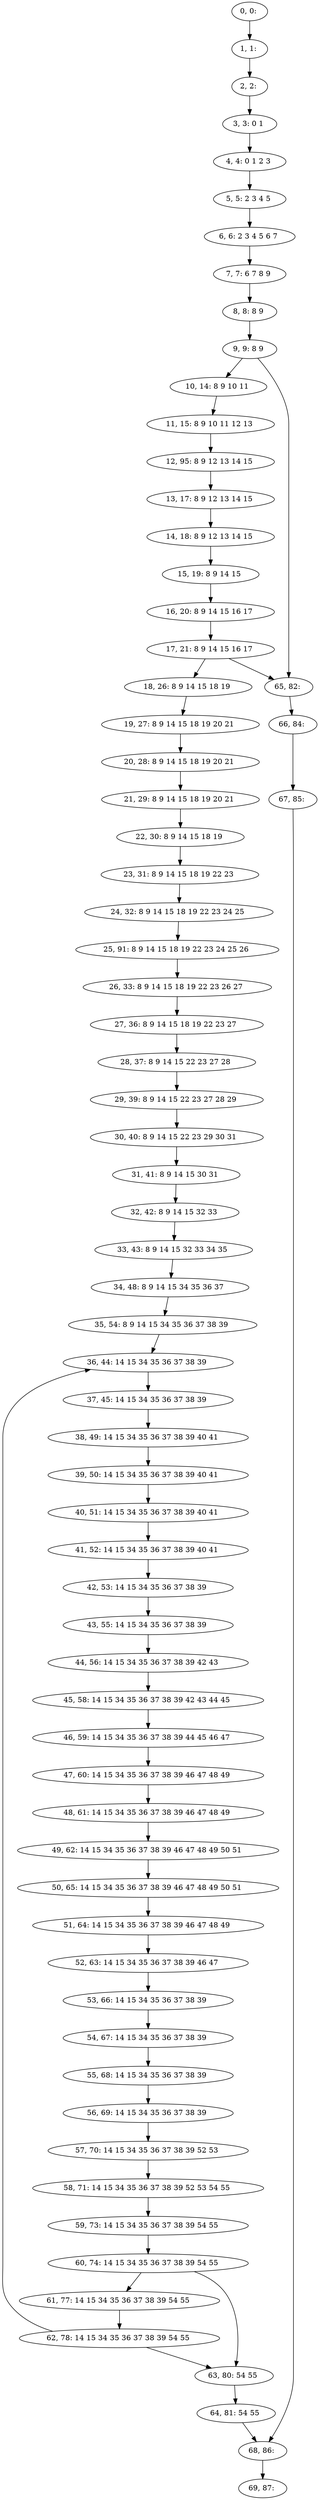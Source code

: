 digraph G {
0[label="0, 0: "];
1[label="1, 1: "];
2[label="2, 2: "];
3[label="3, 3: 0 1 "];
4[label="4, 4: 0 1 2 3 "];
5[label="5, 5: 2 3 4 5 "];
6[label="6, 6: 2 3 4 5 6 7 "];
7[label="7, 7: 6 7 8 9 "];
8[label="8, 8: 8 9 "];
9[label="9, 9: 8 9 "];
10[label="10, 14: 8 9 10 11 "];
11[label="11, 15: 8 9 10 11 12 13 "];
12[label="12, 95: 8 9 12 13 14 15 "];
13[label="13, 17: 8 9 12 13 14 15 "];
14[label="14, 18: 8 9 12 13 14 15 "];
15[label="15, 19: 8 9 14 15 "];
16[label="16, 20: 8 9 14 15 16 17 "];
17[label="17, 21: 8 9 14 15 16 17 "];
18[label="18, 26: 8 9 14 15 18 19 "];
19[label="19, 27: 8 9 14 15 18 19 20 21 "];
20[label="20, 28: 8 9 14 15 18 19 20 21 "];
21[label="21, 29: 8 9 14 15 18 19 20 21 "];
22[label="22, 30: 8 9 14 15 18 19 "];
23[label="23, 31: 8 9 14 15 18 19 22 23 "];
24[label="24, 32: 8 9 14 15 18 19 22 23 24 25 "];
25[label="25, 91: 8 9 14 15 18 19 22 23 24 25 26 "];
26[label="26, 33: 8 9 14 15 18 19 22 23 26 27 "];
27[label="27, 36: 8 9 14 15 18 19 22 23 27 "];
28[label="28, 37: 8 9 14 15 22 23 27 28 "];
29[label="29, 39: 8 9 14 15 22 23 27 28 29 "];
30[label="30, 40: 8 9 14 15 22 23 29 30 31 "];
31[label="31, 41: 8 9 14 15 30 31 "];
32[label="32, 42: 8 9 14 15 32 33 "];
33[label="33, 43: 8 9 14 15 32 33 34 35 "];
34[label="34, 48: 8 9 14 15 34 35 36 37 "];
35[label="35, 54: 8 9 14 15 34 35 36 37 38 39 "];
36[label="36, 44: 14 15 34 35 36 37 38 39 "];
37[label="37, 45: 14 15 34 35 36 37 38 39 "];
38[label="38, 49: 14 15 34 35 36 37 38 39 40 41 "];
39[label="39, 50: 14 15 34 35 36 37 38 39 40 41 "];
40[label="40, 51: 14 15 34 35 36 37 38 39 40 41 "];
41[label="41, 52: 14 15 34 35 36 37 38 39 40 41 "];
42[label="42, 53: 14 15 34 35 36 37 38 39 "];
43[label="43, 55: 14 15 34 35 36 37 38 39 "];
44[label="44, 56: 14 15 34 35 36 37 38 39 42 43 "];
45[label="45, 58: 14 15 34 35 36 37 38 39 42 43 44 45 "];
46[label="46, 59: 14 15 34 35 36 37 38 39 44 45 46 47 "];
47[label="47, 60: 14 15 34 35 36 37 38 39 46 47 48 49 "];
48[label="48, 61: 14 15 34 35 36 37 38 39 46 47 48 49 "];
49[label="49, 62: 14 15 34 35 36 37 38 39 46 47 48 49 50 51 "];
50[label="50, 65: 14 15 34 35 36 37 38 39 46 47 48 49 50 51 "];
51[label="51, 64: 14 15 34 35 36 37 38 39 46 47 48 49 "];
52[label="52, 63: 14 15 34 35 36 37 38 39 46 47 "];
53[label="53, 66: 14 15 34 35 36 37 38 39 "];
54[label="54, 67: 14 15 34 35 36 37 38 39 "];
55[label="55, 68: 14 15 34 35 36 37 38 39 "];
56[label="56, 69: 14 15 34 35 36 37 38 39 "];
57[label="57, 70: 14 15 34 35 36 37 38 39 52 53 "];
58[label="58, 71: 14 15 34 35 36 37 38 39 52 53 54 55 "];
59[label="59, 73: 14 15 34 35 36 37 38 39 54 55 "];
60[label="60, 74: 14 15 34 35 36 37 38 39 54 55 "];
61[label="61, 77: 14 15 34 35 36 37 38 39 54 55 "];
62[label="62, 78: 14 15 34 35 36 37 38 39 54 55 "];
63[label="63, 80: 54 55 "];
64[label="64, 81: 54 55 "];
65[label="65, 82: "];
66[label="66, 84: "];
67[label="67, 85: "];
68[label="68, 86: "];
69[label="69, 87: "];
0->1 ;
1->2 ;
2->3 ;
3->4 ;
4->5 ;
5->6 ;
6->7 ;
7->8 ;
8->9 ;
9->10 ;
9->65 ;
10->11 ;
11->12 ;
12->13 ;
13->14 ;
14->15 ;
15->16 ;
16->17 ;
17->18 ;
17->65 ;
18->19 ;
19->20 ;
20->21 ;
21->22 ;
22->23 ;
23->24 ;
24->25 ;
25->26 ;
26->27 ;
27->28 ;
28->29 ;
29->30 ;
30->31 ;
31->32 ;
32->33 ;
33->34 ;
34->35 ;
35->36 ;
36->37 ;
37->38 ;
38->39 ;
39->40 ;
40->41 ;
41->42 ;
42->43 ;
43->44 ;
44->45 ;
45->46 ;
46->47 ;
47->48 ;
48->49 ;
49->50 ;
50->51 ;
51->52 ;
52->53 ;
53->54 ;
54->55 ;
55->56 ;
56->57 ;
57->58 ;
58->59 ;
59->60 ;
60->61 ;
60->63 ;
61->62 ;
62->63 ;
62->36 ;
63->64 ;
64->68 ;
65->66 ;
66->67 ;
67->68 ;
68->69 ;
}
